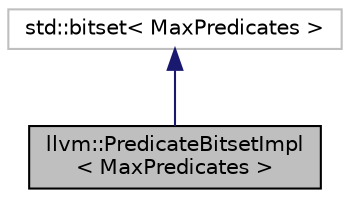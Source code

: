 digraph "llvm::PredicateBitsetImpl&lt; MaxPredicates &gt;"
{
 // LATEX_PDF_SIZE
  bgcolor="transparent";
  edge [fontname="Helvetica",fontsize="10",labelfontname="Helvetica",labelfontsize="10"];
  node [fontname="Helvetica",fontsize="10",shape=record];
  Node1 [label="llvm::PredicateBitsetImpl\l\< MaxPredicates \>",height=0.2,width=0.4,color="black", fillcolor="grey75", style="filled", fontcolor="black",tooltip="Container class for CodeGen predicate results."];
  Node2 -> Node1 [dir="back",color="midnightblue",fontsize="10",style="solid",fontname="Helvetica"];
  Node2 [label="std::bitset\< MaxPredicates \>",height=0.2,width=0.4,color="grey75",tooltip=" "];
}
